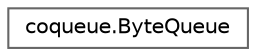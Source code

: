digraph "Graphical Class Hierarchy"
{
 // LATEX_PDF_SIZE
  bgcolor="transparent";
  edge [fontname=Helvetica,fontsize=10,labelfontname=Helvetica,labelfontsize=10];
  node [fontname=Helvetica,fontsize=10,shape=box,height=0.2,width=0.4];
  rankdir="LR";
  Node0 [label="coqueue.ByteQueue",height=0.2,width=0.4,color="grey40", fillcolor="white", style="filled",URL="$classcoqueue_1_1_byte_queue.html",tooltip="A fast, pre-allocated queue of characters for MicroPython."];
}
